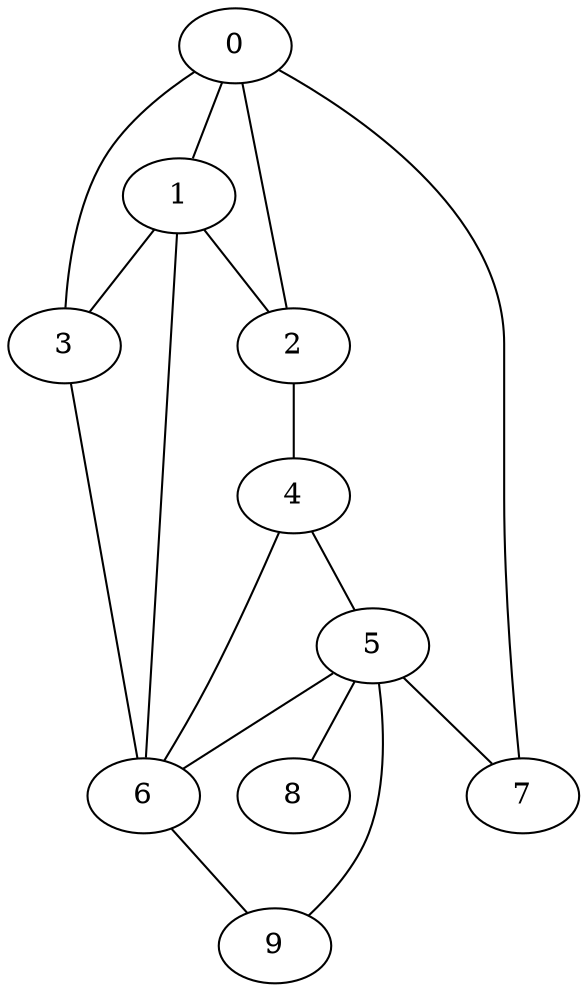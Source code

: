 
graph graphname {
    0 -- 1
0 -- 7
0 -- 3
0 -- 2
1 -- 2
1 -- 3
1 -- 6
2 -- 4
3 -- 6
4 -- 5
4 -- 6
5 -- 8
5 -- 7
5 -- 9
5 -- 6
6 -- 9

}
